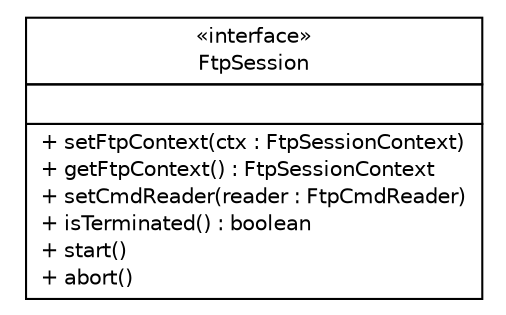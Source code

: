 #!/usr/local/bin/dot
#
# Class diagram 
# Generated by UMLGraph version 5.1 (http://www.umlgraph.org/)
#

digraph G {
	edge [fontname="Helvetica",fontsize=10,labelfontname="Helvetica",labelfontsize=10];
	node [fontname="Helvetica",fontsize=10,shape=plaintext];
	nodesep=0.25;
	ranksep=0.5;
	// com.apporiented.hermesftp.session.FtpSession
	c516 [label=<<table title="com.apporiented.hermesftp.session.FtpSession" border="0" cellborder="1" cellspacing="0" cellpadding="2" port="p" href="./FtpSession.html">
		<tr><td><table border="0" cellspacing="0" cellpadding="1">
<tr><td align="center" balign="center"> &#171;interface&#187; </td></tr>
<tr><td align="center" balign="center"> FtpSession </td></tr>
		</table></td></tr>
		<tr><td><table border="0" cellspacing="0" cellpadding="1">
<tr><td align="left" balign="left">  </td></tr>
		</table></td></tr>
		<tr><td><table border="0" cellspacing="0" cellpadding="1">
<tr><td align="left" balign="left"> + setFtpContext(ctx : FtpSessionContext) </td></tr>
<tr><td align="left" balign="left"> + getFtpContext() : FtpSessionContext </td></tr>
<tr><td align="left" balign="left"> + setCmdReader(reader : FtpCmdReader) </td></tr>
<tr><td align="left" balign="left"> + isTerminated() : boolean </td></tr>
<tr><td align="left" balign="left"> + start() </td></tr>
<tr><td align="left" balign="left"> + abort() </td></tr>
		</table></td></tr>
		</table>>, fontname="Helvetica", fontcolor="black", fontsize=10.0];
}

